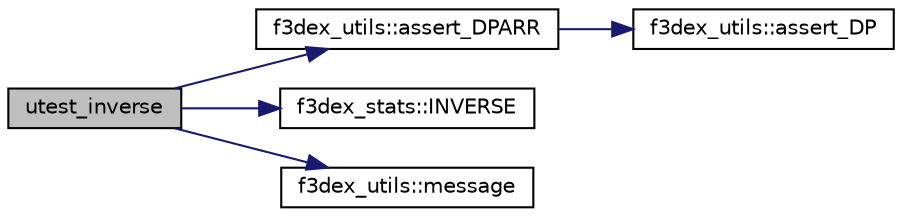 digraph G
{
  edge [fontname="Helvetica",fontsize="10",labelfontname="Helvetica",labelfontsize="10"];
  node [fontname="Helvetica",fontsize="10",shape=record];
  rankdir=LR;
  Node1 [label="utest_inverse",height=0.2,width=0.4,color="black", fillcolor="grey75", style="filled" fontcolor="black"];
  Node1 -> Node2 [color="midnightblue",fontsize="10",style="solid",fontname="Helvetica"];
  Node2 [label="f3dex_utils::assert_DPARR",height=0.2,width=0.4,color="black", fillcolor="white", style="filled",URL="$namespacef3dex__utils.html#a234414d8daaf5e3bfd03754331b467ed",tooltip="Assert if two arrays are equal."];
  Node2 -> Node3 [color="midnightblue",fontsize="10",style="solid",fontname="Helvetica"];
  Node3 [label="f3dex_utils::assert_DP",height=0.2,width=0.4,color="black", fillcolor="white", style="filled",URL="$namespacef3dex__utils.html#ad4cb6613ee589637f453ef808466a0f9",tooltip="Assert if two doubles are equal."];
  Node1 -> Node4 [color="midnightblue",fontsize="10",style="solid",fontname="Helvetica"];
  Node4 [label="f3dex_stats::INVERSE",height=0.2,width=0.4,color="black", fillcolor="white", style="filled",URL="$namespacef3dex__stats.html#a564304481b43b3d55989683f03460410",tooltip="Inverts matrix."];
  Node1 -> Node5 [color="midnightblue",fontsize="10",style="solid",fontname="Helvetica"];
  Node5 [label="f3dex_utils::message",height=0.2,width=0.4,color="black", fillcolor="white", style="filled",URL="$namespacef3dex__utils.html#a92226ca7c662562058c56ba005f6fc36",tooltip="Print preformated messages."];
}
